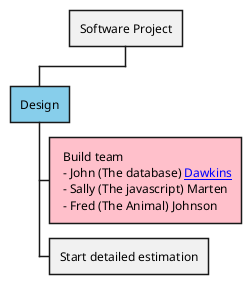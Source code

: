 {
  "sha1": "l8qfq53tolt494noj1s70rm2sr2c60h",
  "insertion": {
    "when": "2024-06-03T18:59:33.870Z",
    "url": "https://forum.plantuml.net/16630/wbs-diagram-hyperlinkunderline-false",
    "user": "plantuml@gmail.com"
  }
}
@startwbs

<style>
wbsDiagram {
  .pinkname {
      BackgroundColor pink
  }
}
</style>

* Software Project
**[#SkyBlue] Design
***: Build team
 - John (The database) [[https://dawkins.com Dawkins]]
 - Sally (The javascript) Marten
 - Fred (The Animal) Johnson; <<pinkname>>
*** Start detailed estimation

@endwbs
